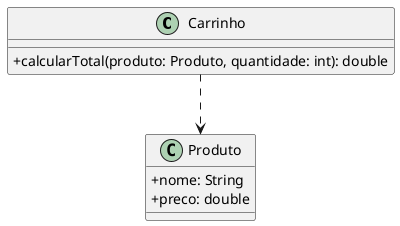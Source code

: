 @startuml
'!pragma layout smetana
skinparam classAttributeIconSize 0
class Carrinho {
  +calcularTotal(produto: Produto, quantidade: int): double
}

class Produto {
  +nome: String
  +preco: double
}
Carrinho ..> Produto
@enduml